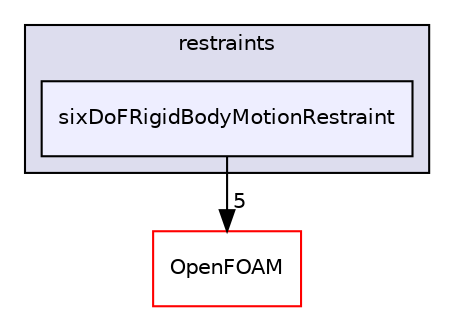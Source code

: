 digraph "src/sixDoFRigidBodyMotion/sixDoFRigidBodyMotion/restraints/sixDoFRigidBodyMotionRestraint" {
  bgcolor=transparent;
  compound=true
  node [ fontsize="10", fontname="Helvetica"];
  edge [ labelfontsize="10", labelfontname="Helvetica"];
  subgraph clusterdir_72e9e3456c414eac52b3a6275bc6c58e {
    graph [ bgcolor="#ddddee", pencolor="black", label="restraints" fontname="Helvetica", fontsize="10", URL="dir_72e9e3456c414eac52b3a6275bc6c58e.html"]
  dir_6e1bc2e36688850bd3aeabb66192bef0 [shape=box, label="sixDoFRigidBodyMotionRestraint", style="filled", fillcolor="#eeeeff", pencolor="black", URL="dir_6e1bc2e36688850bd3aeabb66192bef0.html"];
  }
  dir_c5473ff19b20e6ec4dfe5c310b3778a8 [shape=box label="OpenFOAM" color="red" URL="dir_c5473ff19b20e6ec4dfe5c310b3778a8.html"];
  dir_6e1bc2e36688850bd3aeabb66192bef0->dir_c5473ff19b20e6ec4dfe5c310b3778a8 [headlabel="5", labeldistance=1.5 headhref="dir_002739_001896.html"];
}
